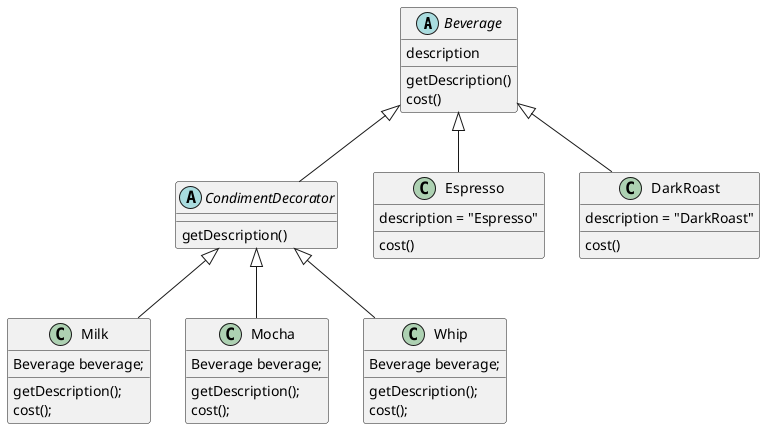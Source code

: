 @startuml

abstract class Beverage {
    description

    getDescription()
    cost()
}

abstract class CondimentDecorator {
    getDescription()
}

Beverage <|-- Espresso
Beverage <|-- DarkRoast
Beverage <|-- CondimentDecorator

CondimentDecorator <|-- Milk
CondimentDecorator <|-- Mocha
CondimentDecorator <|-- Whip

class Espresso {
    description = "Espresso"
    cost()
}

class DarkRoast {
    description = "DarkRoast"
    cost()
}

class Milk {
    Beverage beverage;
    getDescription();
    cost();
}

class Mocha {
    Beverage beverage;
    getDescription();
    cost();
}

class Whip {
    Beverage beverage;
    getDescription();
    cost();
}

@enduml